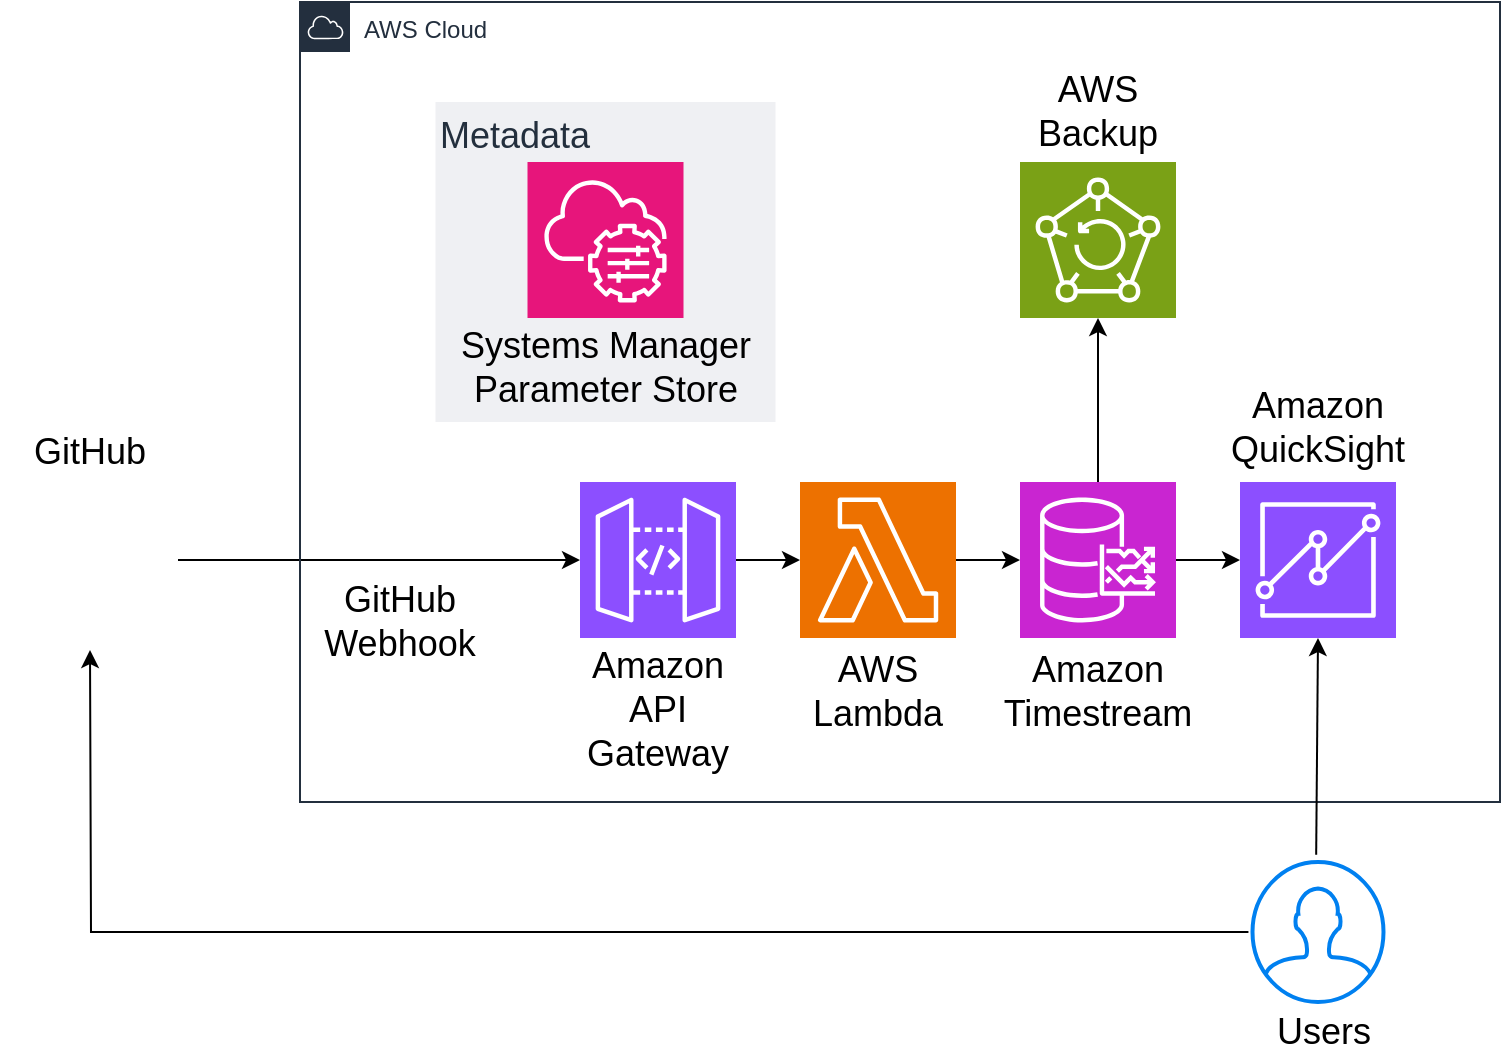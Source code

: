 <mxfile version="26.2.15">
  <diagram name="Page-1" id="o46ZR0aWBaaQW2dfiLbp">
    <mxGraphModel dx="1426" dy="743" grid="1" gridSize="10" guides="1" tooltips="1" connect="1" arrows="1" fold="1" page="1" pageScale="1" pageWidth="850" pageHeight="1100" math="0" shadow="0">
      <root>
        <mxCell id="0" />
        <mxCell id="1" parent="0" />
        <mxCell id="ZpdVI8LEV8-8IFW2WbSg-4" value="&lt;font style=&quot;font-size: 18px;&quot;&gt;Metadata&lt;/font&gt;" style="fillColor=#EFF0F3;strokeColor=none;dashed=0;verticalAlign=top;fontStyle=0;fontColor=#232F3D;whiteSpace=wrap;html=1;align=left;" parent="1" vertex="1">
          <mxGeometry x="237.75" y="180" width="170" height="160" as="geometry" />
        </mxCell>
        <mxCell id="P883_vMXRHOFQtfoQ35P-7" value="" style="shape=image;html=1;verticalAlign=top;verticalLabelPosition=bottom;labelBackgroundColor=#ffffff;imageAspect=0;aspect=fixed;image=https://cdn4.iconfinder.com/data/icons/ionicons/512/icon-social-github-128.png" parent="1" vertex="1">
          <mxGeometry x="20" y="364.5" width="89" height="89" as="geometry" />
        </mxCell>
        <mxCell id="P883_vMXRHOFQtfoQ35P-10" value="" style="endArrow=classic;html=1;rounded=0;exitX=1;exitY=0.5;exitDx=0;exitDy=0;entryX=0;entryY=0.5;entryDx=0;entryDy=0;entryPerimeter=0;edgeStyle=elbowEdgeStyle;elbow=vertical;" parent="1" source="P883_vMXRHOFQtfoQ35P-7" target="P883_vMXRHOFQtfoQ35P-3" edge="1">
          <mxGeometry width="50" height="50" relative="1" as="geometry">
            <mxPoint x="330" y="360" as="sourcePoint" />
            <mxPoint x="380" y="310" as="targetPoint" />
          </mxGeometry>
        </mxCell>
        <mxCell id="P883_vMXRHOFQtfoQ35P-1" value="AWS Cloud" style="points=[[0,0],[0.25,0],[0.5,0],[0.75,0],[1,0],[1,0.25],[1,0.5],[1,0.75],[1,1],[0.75,1],[0.5,1],[0.25,1],[0,1],[0,0.75],[0,0.5],[0,0.25]];outlineConnect=0;gradientColor=none;html=1;whiteSpace=wrap;fontSize=12;fontStyle=0;container=0;pointerEvents=0;collapsible=0;recursiveResize=0;shape=mxgraph.aws4.group;grIcon=mxgraph.aws4.group_aws_cloud;strokeColor=#232F3E;fillColor=none;verticalAlign=top;align=left;spacingLeft=30;fontColor=#232F3E;dashed=0;movable=1;resizable=1;rotatable=1;deletable=1;editable=1;locked=0;connectable=1;" parent="1" vertex="1">
          <mxGeometry x="170" y="130" width="600" height="400" as="geometry" />
        </mxCell>
        <mxCell id="P883_vMXRHOFQtfoQ35P-23" value="GitHub" style="text;html=1;align=center;verticalAlign=middle;whiteSpace=wrap;rounded=0;fontSize=18;" parent="1" vertex="1">
          <mxGeometry x="34.5" y="340" width="60" height="30" as="geometry" />
        </mxCell>
        <mxCell id="P883_vMXRHOFQtfoQ35P-24" value="" style="html=1;verticalLabelPosition=bottom;align=center;labelBackgroundColor=#ffffff;verticalAlign=top;strokeWidth=2;strokeColor=#0080F0;shadow=0;dashed=0;shape=mxgraph.ios7.icons.user;" parent="1" vertex="1">
          <mxGeometry x="646.25" y="560" width="65.5" height="70" as="geometry" />
        </mxCell>
        <mxCell id="P883_vMXRHOFQtfoQ35P-3" value="" style="sketch=0;points=[[0,0,0],[0.25,0,0],[0.5,0,0],[0.75,0,0],[1,0,0],[0,1,0],[0.25,1,0],[0.5,1,0],[0.75,1,0],[1,1,0],[0,0.25,0],[0,0.5,0],[0,0.75,0],[1,0.25,0],[1,0.5,0],[1,0.75,0]];outlineConnect=0;fontColor=#232F3E;fillColor=#8C4FFF;strokeColor=#ffffff;dashed=0;verticalLabelPosition=bottom;verticalAlign=top;align=center;html=1;fontSize=12;fontStyle=0;aspect=fixed;shape=mxgraph.aws4.resourceIcon;resIcon=mxgraph.aws4.api_gateway;" parent="1" vertex="1">
          <mxGeometry x="310" y="370" width="78" height="78" as="geometry" />
        </mxCell>
        <mxCell id="P883_vMXRHOFQtfoQ35P-4" value="" style="sketch=0;points=[[0,0,0],[0.25,0,0],[0.5,0,0],[0.75,0,0],[1,0,0],[0,1,0],[0.25,1,0],[0.5,1,0],[0.75,1,0],[1,1,0],[0,0.25,0],[0,0.5,0],[0,0.75,0],[1,0.25,0],[1,0.5,0],[1,0.75,0]];outlineConnect=0;fontColor=#232F3E;fillColor=#ED7100;strokeColor=#ffffff;dashed=0;verticalLabelPosition=bottom;verticalAlign=top;align=center;html=1;fontSize=12;fontStyle=0;aspect=fixed;shape=mxgraph.aws4.resourceIcon;resIcon=mxgraph.aws4.lambda;" parent="1" vertex="1">
          <mxGeometry x="420" y="370" width="78" height="78" as="geometry" />
        </mxCell>
        <mxCell id="P883_vMXRHOFQtfoQ35P-5" value="" style="sketch=0;points=[[0,0,0],[0.25,0,0],[0.5,0,0],[0.75,0,0],[1,0,0],[0,1,0],[0.25,1,0],[0.5,1,0],[0.75,1,0],[1,1,0],[0,0.25,0],[0,0.5,0],[0,0.75,0],[1,0.25,0],[1,0.5,0],[1,0.75,0]];outlineConnect=0;fontColor=#232F3E;fillColor=#C925D1;strokeColor=#ffffff;dashed=0;verticalLabelPosition=bottom;verticalAlign=top;align=center;html=1;fontSize=12;fontStyle=0;aspect=fixed;shape=mxgraph.aws4.resourceIcon;resIcon=mxgraph.aws4.timestream;" parent="1" vertex="1">
          <mxGeometry x="530" y="370" width="78" height="78" as="geometry" />
        </mxCell>
        <mxCell id="P883_vMXRHOFQtfoQ35P-6" value="" style="sketch=0;points=[[0,0,0],[0.25,0,0],[0.5,0,0],[0.75,0,0],[1,0,0],[0,1,0],[0.25,1,0],[0.5,1,0],[0.75,1,0],[1,1,0],[0,0.25,0],[0,0.5,0],[0,0.75,0],[1,0.25,0],[1,0.5,0],[1,0.75,0]];outlineConnect=0;fontColor=#232F3E;fillColor=#8C4FFF;strokeColor=#ffffff;dashed=0;verticalLabelPosition=bottom;verticalAlign=top;align=center;html=1;fontSize=12;fontStyle=0;aspect=fixed;shape=mxgraph.aws4.resourceIcon;resIcon=mxgraph.aws4.quicksight;" parent="1" vertex="1">
          <mxGeometry x="640" y="370" width="78" height="78" as="geometry" />
        </mxCell>
        <mxCell id="P883_vMXRHOFQtfoQ35P-12" value="&lt;font style=&quot;font-size: 18px;&quot;&gt;GitHub&lt;br&gt;Webhook&lt;/font&gt;" style="text;html=1;align=center;verticalAlign=middle;whiteSpace=wrap;rounded=0;" parent="1" vertex="1">
          <mxGeometry x="160" y="410" width="120" height="60" as="geometry" />
        </mxCell>
        <mxCell id="P883_vMXRHOFQtfoQ35P-14" value="&lt;span style=&quot;font-size: 18px;&quot;&gt;Systems Manager Parameter Store&lt;br&gt;&lt;/span&gt;" style="text;html=1;align=center;verticalAlign=middle;whiteSpace=wrap;rounded=0;" parent="1" vertex="1">
          <mxGeometry x="220" y="298" width="205.5" height="30" as="geometry" />
        </mxCell>
        <mxCell id="P883_vMXRHOFQtfoQ35P-15" value="" style="endArrow=classic;html=1;rounded=0;exitX=1;exitY=0.5;exitDx=0;exitDy=0;exitPerimeter=0;entryX=0;entryY=0.5;entryDx=0;entryDy=0;entryPerimeter=0;" parent="1" source="P883_vMXRHOFQtfoQ35P-3" target="P883_vMXRHOFQtfoQ35P-4" edge="1">
          <mxGeometry width="50" height="50" relative="1" as="geometry">
            <mxPoint x="340" y="330" as="sourcePoint" />
            <mxPoint x="390" y="280" as="targetPoint" />
          </mxGeometry>
        </mxCell>
        <mxCell id="P883_vMXRHOFQtfoQ35P-16" value="" style="endArrow=classic;html=1;rounded=0;exitX=1;exitY=0.5;exitDx=0;exitDy=0;exitPerimeter=0;entryX=0;entryY=0.5;entryDx=0;entryDy=0;entryPerimeter=0;" parent="1" source="P883_vMXRHOFQtfoQ35P-4" target="P883_vMXRHOFQtfoQ35P-5" edge="1">
          <mxGeometry width="50" height="50" relative="1" as="geometry">
            <mxPoint x="340" y="330" as="sourcePoint" />
            <mxPoint x="390" y="280" as="targetPoint" />
          </mxGeometry>
        </mxCell>
        <mxCell id="P883_vMXRHOFQtfoQ35P-17" value="" style="endArrow=classic;html=1;rounded=0;exitX=1;exitY=0.5;exitDx=0;exitDy=0;exitPerimeter=0;entryX=0;entryY=0.5;entryDx=0;entryDy=0;entryPerimeter=0;" parent="1" source="P883_vMXRHOFQtfoQ35P-5" target="P883_vMXRHOFQtfoQ35P-6" edge="1">
          <mxGeometry width="50" height="50" relative="1" as="geometry">
            <mxPoint x="340" y="330" as="sourcePoint" />
            <mxPoint x="390" y="280" as="targetPoint" />
          </mxGeometry>
        </mxCell>
        <mxCell id="P883_vMXRHOFQtfoQ35P-18" value="Amazon&lt;div&gt;API Gateway&lt;div&gt;&lt;br&gt;&lt;/div&gt;&lt;/div&gt;" style="text;html=1;align=center;verticalAlign=middle;whiteSpace=wrap;rounded=0;fontSize=18;" parent="1" vertex="1">
          <mxGeometry x="319" y="480" width="60" height="30" as="geometry" />
        </mxCell>
        <mxCell id="P883_vMXRHOFQtfoQ35P-19" value="&lt;font style=&quot;font-size: 18px;&quot;&gt;AWS&lt;/font&gt;&lt;div&gt;&lt;font style=&quot;font-size: 18px;&quot;&gt;Lambda&lt;/font&gt;&lt;/div&gt;" style="text;html=1;align=center;verticalAlign=middle;whiteSpace=wrap;rounded=0;" parent="1" vertex="1">
          <mxGeometry x="429" y="460" width="60" height="30" as="geometry" />
        </mxCell>
        <mxCell id="P883_vMXRHOFQtfoQ35P-20" value="Amazon&lt;br&gt;Timestream" style="text;html=1;align=center;verticalAlign=middle;whiteSpace=wrap;rounded=0;fontSize=18;" parent="1" vertex="1">
          <mxGeometry x="539" y="460" width="60" height="30" as="geometry" />
        </mxCell>
        <mxCell id="P883_vMXRHOFQtfoQ35P-21" value="&lt;span style=&quot;font-size: 18px;&quot;&gt;Amazon&lt;/span&gt;&lt;div&gt;&lt;span style=&quot;font-size: 18px;&quot;&gt;QuickSight&lt;/span&gt;&lt;/div&gt;" style="text;html=1;align=center;verticalAlign=middle;whiteSpace=wrap;rounded=0;" parent="1" vertex="1">
          <mxGeometry x="649" y="328" width="60" height="30" as="geometry" />
        </mxCell>
        <mxCell id="P883_vMXRHOFQtfoQ35P-26" value="" style="endArrow=classic;html=1;rounded=0;exitX=0.486;exitY=-0.051;exitDx=0;exitDy=0;exitPerimeter=0;entryX=0.5;entryY=1;entryDx=0;entryDy=0;entryPerimeter=0;" parent="1" source="P883_vMXRHOFQtfoQ35P-24" target="P883_vMXRHOFQtfoQ35P-6" edge="1">
          <mxGeometry width="50" height="50" relative="1" as="geometry">
            <mxPoint x="330" y="330" as="sourcePoint" />
            <mxPoint x="380" y="280" as="targetPoint" />
          </mxGeometry>
        </mxCell>
        <mxCell id="P883_vMXRHOFQtfoQ35P-27" value="Users" style="text;html=1;align=center;verticalAlign=middle;whiteSpace=wrap;rounded=0;fontSize=18;" parent="1" vertex="1">
          <mxGeometry x="651.75" y="630" width="60" height="30" as="geometry" />
        </mxCell>
        <mxCell id="ZpdVI8LEV8-8IFW2WbSg-1" value="" style="sketch=0;points=[[0,0,0],[0.25,0,0],[0.5,0,0],[0.75,0,0],[1,0,0],[0,1,0],[0.25,1,0],[0.5,1,0],[0.75,1,0],[1,1,0],[0,0.25,0],[0,0.5,0],[0,0.75,0],[1,0.25,0],[1,0.5,0],[1,0.75,0]];points=[[0,0,0],[0.25,0,0],[0.5,0,0],[0.75,0,0],[1,0,0],[0,1,0],[0.25,1,0],[0.5,1,0],[0.75,1,0],[1,1,0],[0,0.25,0],[0,0.5,0],[0,0.75,0],[1,0.25,0],[1,0.5,0],[1,0.75,0]];outlineConnect=0;fontColor=#232F3E;fillColor=#E7157B;strokeColor=#ffffff;dashed=0;verticalLabelPosition=bottom;verticalAlign=top;align=center;html=1;fontSize=12;fontStyle=0;aspect=fixed;shape=mxgraph.aws4.resourceIcon;resIcon=mxgraph.aws4.systems_manager;" parent="1" vertex="1">
          <mxGeometry x="283.75" y="210" width="78" height="78" as="geometry" />
        </mxCell>
        <mxCell id="ZpdVI8LEV8-8IFW2WbSg-2" value="" style="endArrow=classic;html=1;rounded=0;exitX=-0.031;exitY=0.5;exitDx=0;exitDy=0;exitPerimeter=0;edgeStyle=orthogonalEdgeStyle;" parent="1" source="P883_vMXRHOFQtfoQ35P-24" edge="1">
          <mxGeometry width="50" height="50" relative="1" as="geometry">
            <mxPoint x="400" y="410" as="sourcePoint" />
            <mxPoint x="65" y="454" as="targetPoint" />
          </mxGeometry>
        </mxCell>
        <mxCell id="PHzWWdJ1WF11HBmG-Jdy-1" value="" style="sketch=0;points=[[0,0,0],[0.25,0,0],[0.5,0,0],[0.75,0,0],[1,0,0],[0,1,0],[0.25,1,0],[0.5,1,0],[0.75,1,0],[1,1,0],[0,0.25,0],[0,0.5,0],[0,0.75,0],[1,0.25,0],[1,0.5,0],[1,0.75,0]];outlineConnect=0;fontColor=#232F3E;fillColor=#7AA116;strokeColor=#ffffff;dashed=0;verticalLabelPosition=bottom;verticalAlign=top;align=center;html=1;fontSize=12;fontStyle=0;aspect=fixed;shape=mxgraph.aws4.resourceIcon;resIcon=mxgraph.aws4.backup;" vertex="1" parent="1">
          <mxGeometry x="530" y="210" width="78" height="78" as="geometry" />
        </mxCell>
        <mxCell id="PHzWWdJ1WF11HBmG-Jdy-2" value="" style="endArrow=classic;html=1;rounded=0;exitX=0.5;exitY=0;exitDx=0;exitDy=0;exitPerimeter=0;entryX=0.5;entryY=1;entryDx=0;entryDy=0;entryPerimeter=0;" edge="1" parent="1" source="P883_vMXRHOFQtfoQ35P-5" target="PHzWWdJ1WF11HBmG-Jdy-1">
          <mxGeometry width="50" height="50" relative="1" as="geometry">
            <mxPoint x="400" y="410" as="sourcePoint" />
            <mxPoint x="450" y="360" as="targetPoint" />
          </mxGeometry>
        </mxCell>
        <mxCell id="PHzWWdJ1WF11HBmG-Jdy-4" value="&lt;span style=&quot;font-size: 18px;&quot;&gt;AWS Backup&lt;/span&gt;" style="text;html=1;align=center;verticalAlign=middle;whiteSpace=wrap;rounded=0;" vertex="1" parent="1">
          <mxGeometry x="539" y="170" width="60" height="30" as="geometry" />
        </mxCell>
      </root>
    </mxGraphModel>
  </diagram>
</mxfile>
